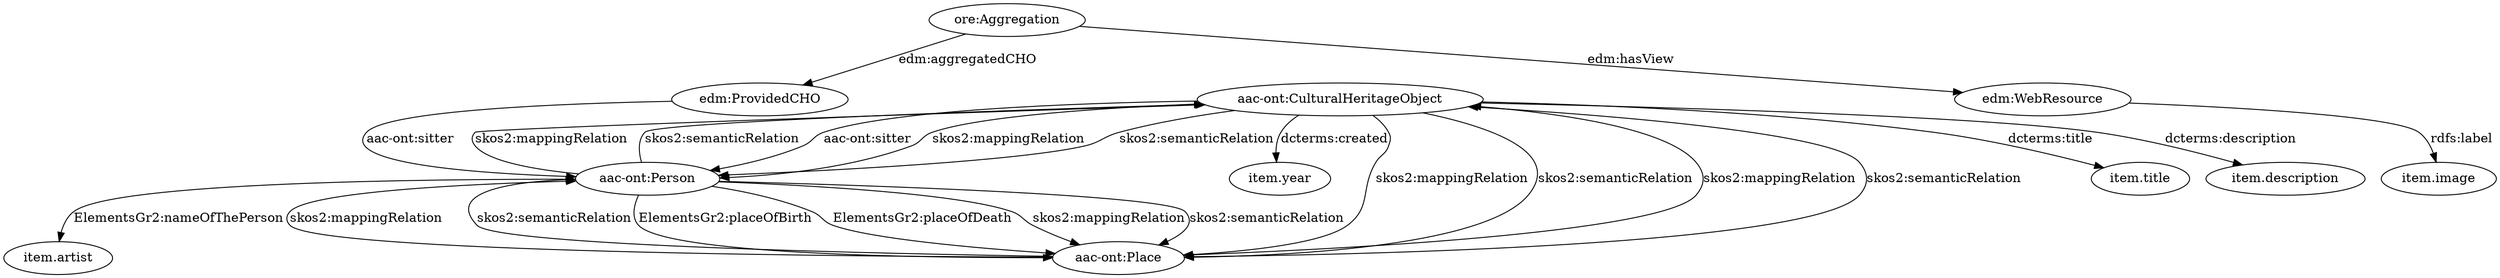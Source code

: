 digraph {
  "item.title" [type=attribute_name,label="item.title"]
  "aac-ont:CulturalHeritageObject1" [type=class_uri,label="aac-ont:CulturalHeritageObject"]
  "item.description" [type=attribute_name,label="item.description"]
  "item.image" [type=attribute_name,label="item.image"]
  "edm:WebResource1" [type=class_uri,label="edm:WebResource"]
  "item.artist" [type=attribute_name,label="item.artist"]
  "aac-ont:Person1" [type=class_uri,label="aac-ont:Person"]
  "item.year" [type=attribute_name,label="item.year"]
  "ore:Aggregation" [type=class_uri,label="ore:Aggregation"]
  "aac-ont:Place" [type=class_uri,label="aac-ont:Place"]
  "edm:ProvidedCHO" [type=class_uri,label="edm:ProvidedCHO"]
  "aac-ont:CulturalHeritageObject1" -> "item.title" [label="dcterms:title",type=st_property_uri]
  "aac-ont:CulturalHeritageObject1" -> "item.description" [label="dcterms:description",type=st_property_uri]
  "edm:WebResource1" -> "item.image" [label="rdfs:label",type=st_property_uri]
  "aac-ont:Person1" -> "item.artist" [label="ElementsGr2:nameOfThePerson",type=st_property_uri]
  "aac-ont:CulturalHeritageObject1" -> "item.year" [label="dcterms:created",type=st_property_uri]
  "aac-ont:CulturalHeritageObject1" -> "aac-ont:Person1" [label="aac-ont:sitter",type=direct_property_uri]
  "ore:Aggregation" -> "edm:WebResource1" [label="edm:hasView",type=direct_property_uri]
  "aac-ont:Person1" -> "aac-ont:Place" [label="ElementsGr2:placeOfBirth",type=direct_property_uri]
  "aac-ont:Person1" -> "aac-ont:Place" [label="ElementsGr2:placeOfDeath",type=direct_property_uri]
  "edm:ProvidedCHO" -> "aac-ont:Person1" [label="aac-ont:sitter",type=direct_property_uri]
  "ore:Aggregation" -> "edm:ProvidedCHO" [label="edm:aggregatedCHO",type=direct_property_uri]
  "aac-ont:CulturalHeritageObject1" -> "aac-ont:Person1" [label="skos2:mappingRelation",type=inherited]
  "aac-ont:CulturalHeritageObject1" -> "aac-ont:Person1" [label="skos2:semanticRelation",type=inherited]
  "aac-ont:CulturalHeritageObject1" -> "aac-ont:Place" [label="skos2:mappingRelation",type=inherited]
  "aac-ont:CulturalHeritageObject1" -> "aac-ont:Place" [label="skos2:semanticRelation",type=inherited]
  "aac-ont:Person1" -> "aac-ont:CulturalHeritageObject1" [label="skos2:mappingRelation",type=inherited]
  "aac-ont:Person1" -> "aac-ont:CulturalHeritageObject1" [label="skos2:semanticRelation",type=inherited]
  "aac-ont:Person1" -> "aac-ont:Place" [label="skos2:mappingRelation",type=inherited]
  "aac-ont:Person1" -> "aac-ont:Place" [label="skos2:semanticRelation",type=inherited]
  "aac-ont:Place" -> "aac-ont:CulturalHeritageObject1" [label="skos2:mappingRelation",type=inherited]
  "aac-ont:Place" -> "aac-ont:CulturalHeritageObject1" [label="skos2:semanticRelation",type=inherited]
  "aac-ont:Place" -> "aac-ont:Person1" [label="skos2:mappingRelation",type=inherited]
  "aac-ont:Place" -> "aac-ont:Person1" [label="skos2:semanticRelation",type=inherited]
}
